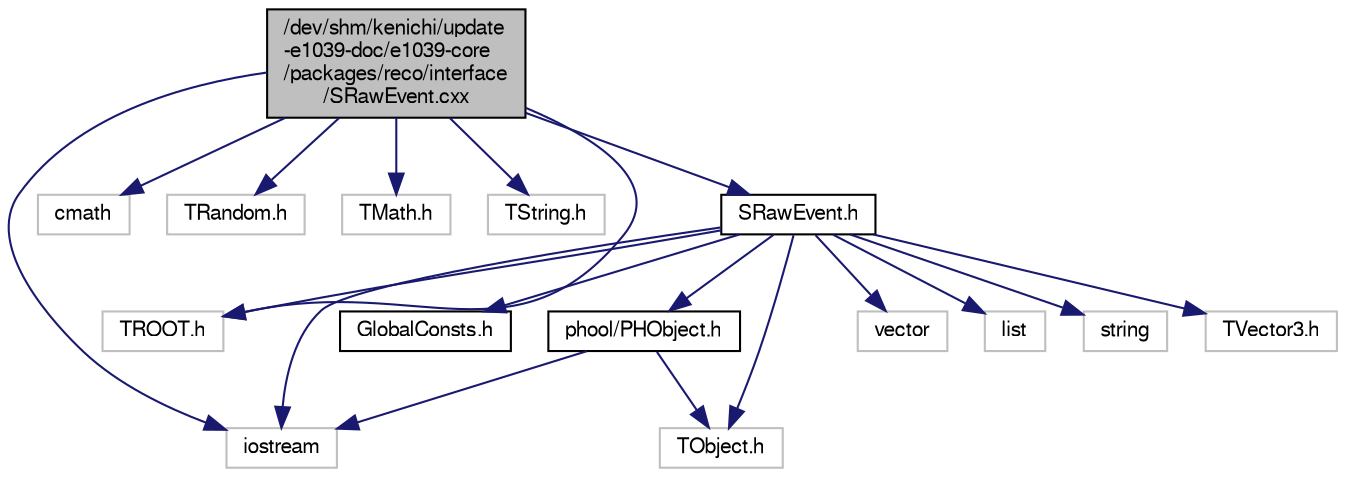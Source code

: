 digraph "/dev/shm/kenichi/update-e1039-doc/e1039-core/packages/reco/interface/SRawEvent.cxx"
{
  bgcolor="transparent";
  edge [fontname="FreeSans",fontsize="10",labelfontname="FreeSans",labelfontsize="10"];
  node [fontname="FreeSans",fontsize="10",shape=record];
  Node1 [label="/dev/shm/kenichi/update\l-e1039-doc/e1039-core\l/packages/reco/interface\l/SRawEvent.cxx",height=0.2,width=0.4,color="black", fillcolor="grey75", style="filled" fontcolor="black"];
  Node1 -> Node2 [color="midnightblue",fontsize="10",style="solid",fontname="FreeSans"];
  Node2 [label="iostream",height=0.2,width=0.4,color="grey75"];
  Node1 -> Node3 [color="midnightblue",fontsize="10",style="solid",fontname="FreeSans"];
  Node3 [label="cmath",height=0.2,width=0.4,color="grey75"];
  Node1 -> Node4 [color="midnightblue",fontsize="10",style="solid",fontname="FreeSans"];
  Node4 [label="TRandom.h",height=0.2,width=0.4,color="grey75"];
  Node1 -> Node5 [color="midnightblue",fontsize="10",style="solid",fontname="FreeSans"];
  Node5 [label="TMath.h",height=0.2,width=0.4,color="grey75"];
  Node1 -> Node6 [color="midnightblue",fontsize="10",style="solid",fontname="FreeSans"];
  Node6 [label="TString.h",height=0.2,width=0.4,color="grey75"];
  Node1 -> Node7 [color="midnightblue",fontsize="10",style="solid",fontname="FreeSans"];
  Node7 [label="TROOT.h",height=0.2,width=0.4,color="grey75"];
  Node1 -> Node8 [color="midnightblue",fontsize="10",style="solid",fontname="FreeSans"];
  Node8 [label="SRawEvent.h",height=0.2,width=0.4,color="black",URL="$db/dda/SRawEvent_8h.html"];
  Node8 -> Node9 [color="midnightblue",fontsize="10",style="solid",fontname="FreeSans"];
  Node9 [label="GlobalConsts.h",height=0.2,width=0.4,color="black",URL="$dd/de2/GlobalConsts_8h.html"];
  Node8 -> Node10 [color="midnightblue",fontsize="10",style="solid",fontname="FreeSans"];
  Node10 [label="phool/PHObject.h",height=0.2,width=0.4,color="black",URL="$df/d32/PHObject_8h.html"];
  Node10 -> Node11 [color="midnightblue",fontsize="10",style="solid",fontname="FreeSans"];
  Node11 [label="TObject.h",height=0.2,width=0.4,color="grey75"];
  Node10 -> Node2 [color="midnightblue",fontsize="10",style="solid",fontname="FreeSans"];
  Node8 -> Node2 [color="midnightblue",fontsize="10",style="solid",fontname="FreeSans"];
  Node8 -> Node12 [color="midnightblue",fontsize="10",style="solid",fontname="FreeSans"];
  Node12 [label="vector",height=0.2,width=0.4,color="grey75"];
  Node8 -> Node13 [color="midnightblue",fontsize="10",style="solid",fontname="FreeSans"];
  Node13 [label="list",height=0.2,width=0.4,color="grey75"];
  Node8 -> Node14 [color="midnightblue",fontsize="10",style="solid",fontname="FreeSans"];
  Node14 [label="string",height=0.2,width=0.4,color="grey75"];
  Node8 -> Node11 [color="midnightblue",fontsize="10",style="solid",fontname="FreeSans"];
  Node8 -> Node7 [color="midnightblue",fontsize="10",style="solid",fontname="FreeSans"];
  Node8 -> Node15 [color="midnightblue",fontsize="10",style="solid",fontname="FreeSans"];
  Node15 [label="TVector3.h",height=0.2,width=0.4,color="grey75"];
}
